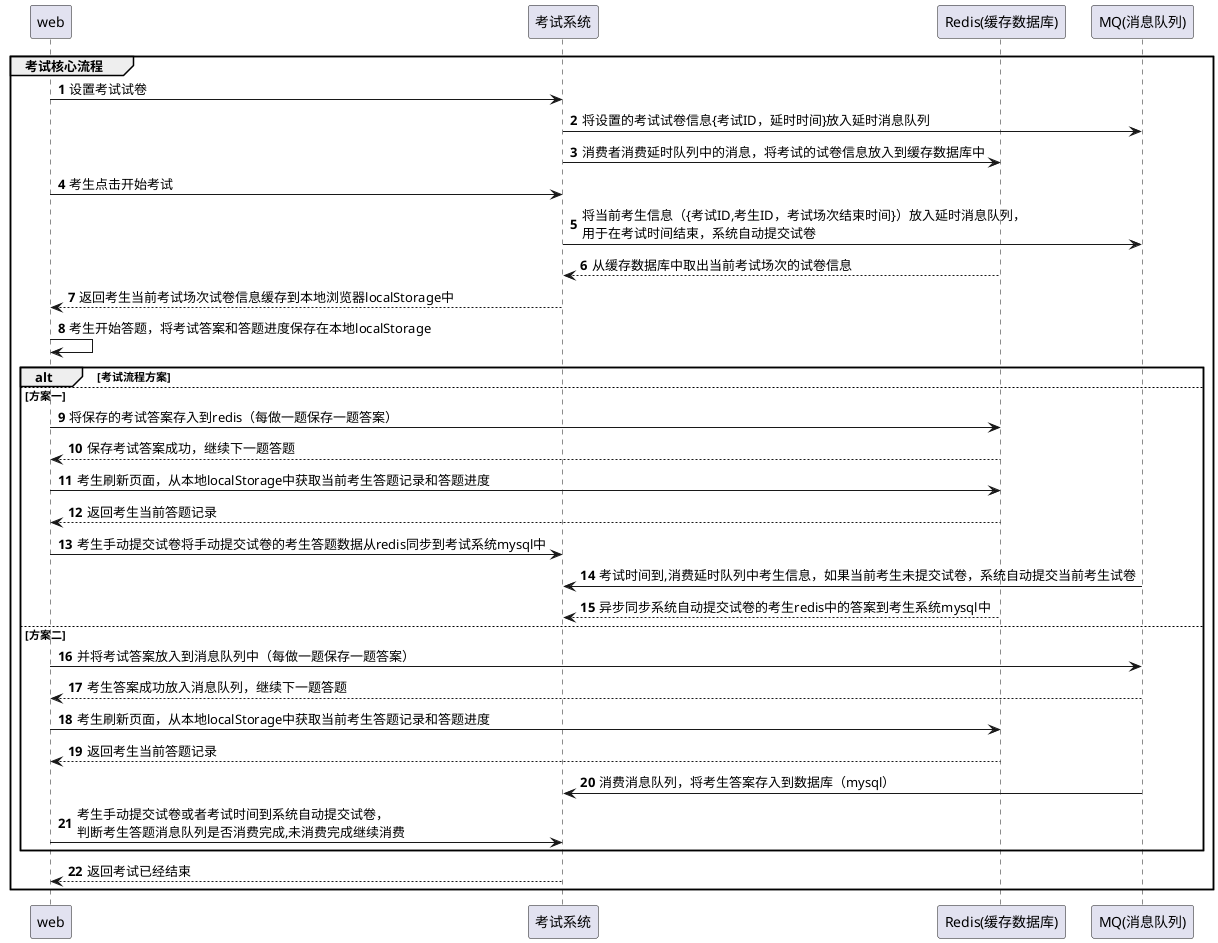 @startuml
'https://plantuml.com/sequence-diagram

autonumber
participant web as A
participant 考试系统 as B
participant "Redis(缓存数据库)" as C
participant "MQ(消息队列)" as D

group 考试核心流程
A -> B: 设置考试试卷
B -> D: 将设置的考试试卷信息{考试ID，延时时间}放入延时消息队列
B -> C: 消费者消费延时队列中的消息，将考试的试卷信息放入到缓存数据库中
A -> B: 考生点击开始考试
B -> D: 将当前考生信息（{考试ID,考生ID，考试场次结束时间}）放入延时消息队列，\n用于在考试时间结束，系统自动提交试卷
B <-- C: 从缓存数据库中取出当前考试场次的试卷信息
A <-- B: 返回考生当前考试场次试卷信息缓存到本地浏览器localStorage中
A -> A: 考生开始答题，将考试答案和答题进度保存在本地localStorage
alt 考试流程方案
else 方案一
A -> C: 将保存的考试答案存入到redis（每做一题保存一题答案）
A <-- C: 保存考试答案成功，继续下一题答题
A -> C: 考生刷新页面，从本地localStorage中获取当前考生答题记录和答题进度
A <-- C: 返回考生当前答题记录
A -> B: 考生手动提交试卷将手动提交试卷的考生答题数据从redis同步到考试系统mysql中
B <- D: 考试时间到,消费延时队列中考生信息，如果当前考生未提交试卷，系统自动提交当前考生试卷
B <-- C: 异步同步系统自动提交试卷的考生redis中的答案到考生系统mysql中
else 方案二
A -> D: 并将考试答案放入到消息队列中（每做一题保存一题答案）
A <-- D: 考生答案成功放入消息队列，继续下一题答题
A -> C: 考生刷新页面，从本地localStorage中获取当前考生答题记录和答题进度
A <-- C: 返回考生当前答题记录
B <- D: 消费消息队列，将考生答案存入到数据库（mysql）
A -> B: 考生手动提交试卷或者考试时间到系统自动提交试卷，\n判断考生答题消息队列是否消费完成,未消费完成继续消费
end
A <-- B: 返回考试已经结束
end
@enduml
